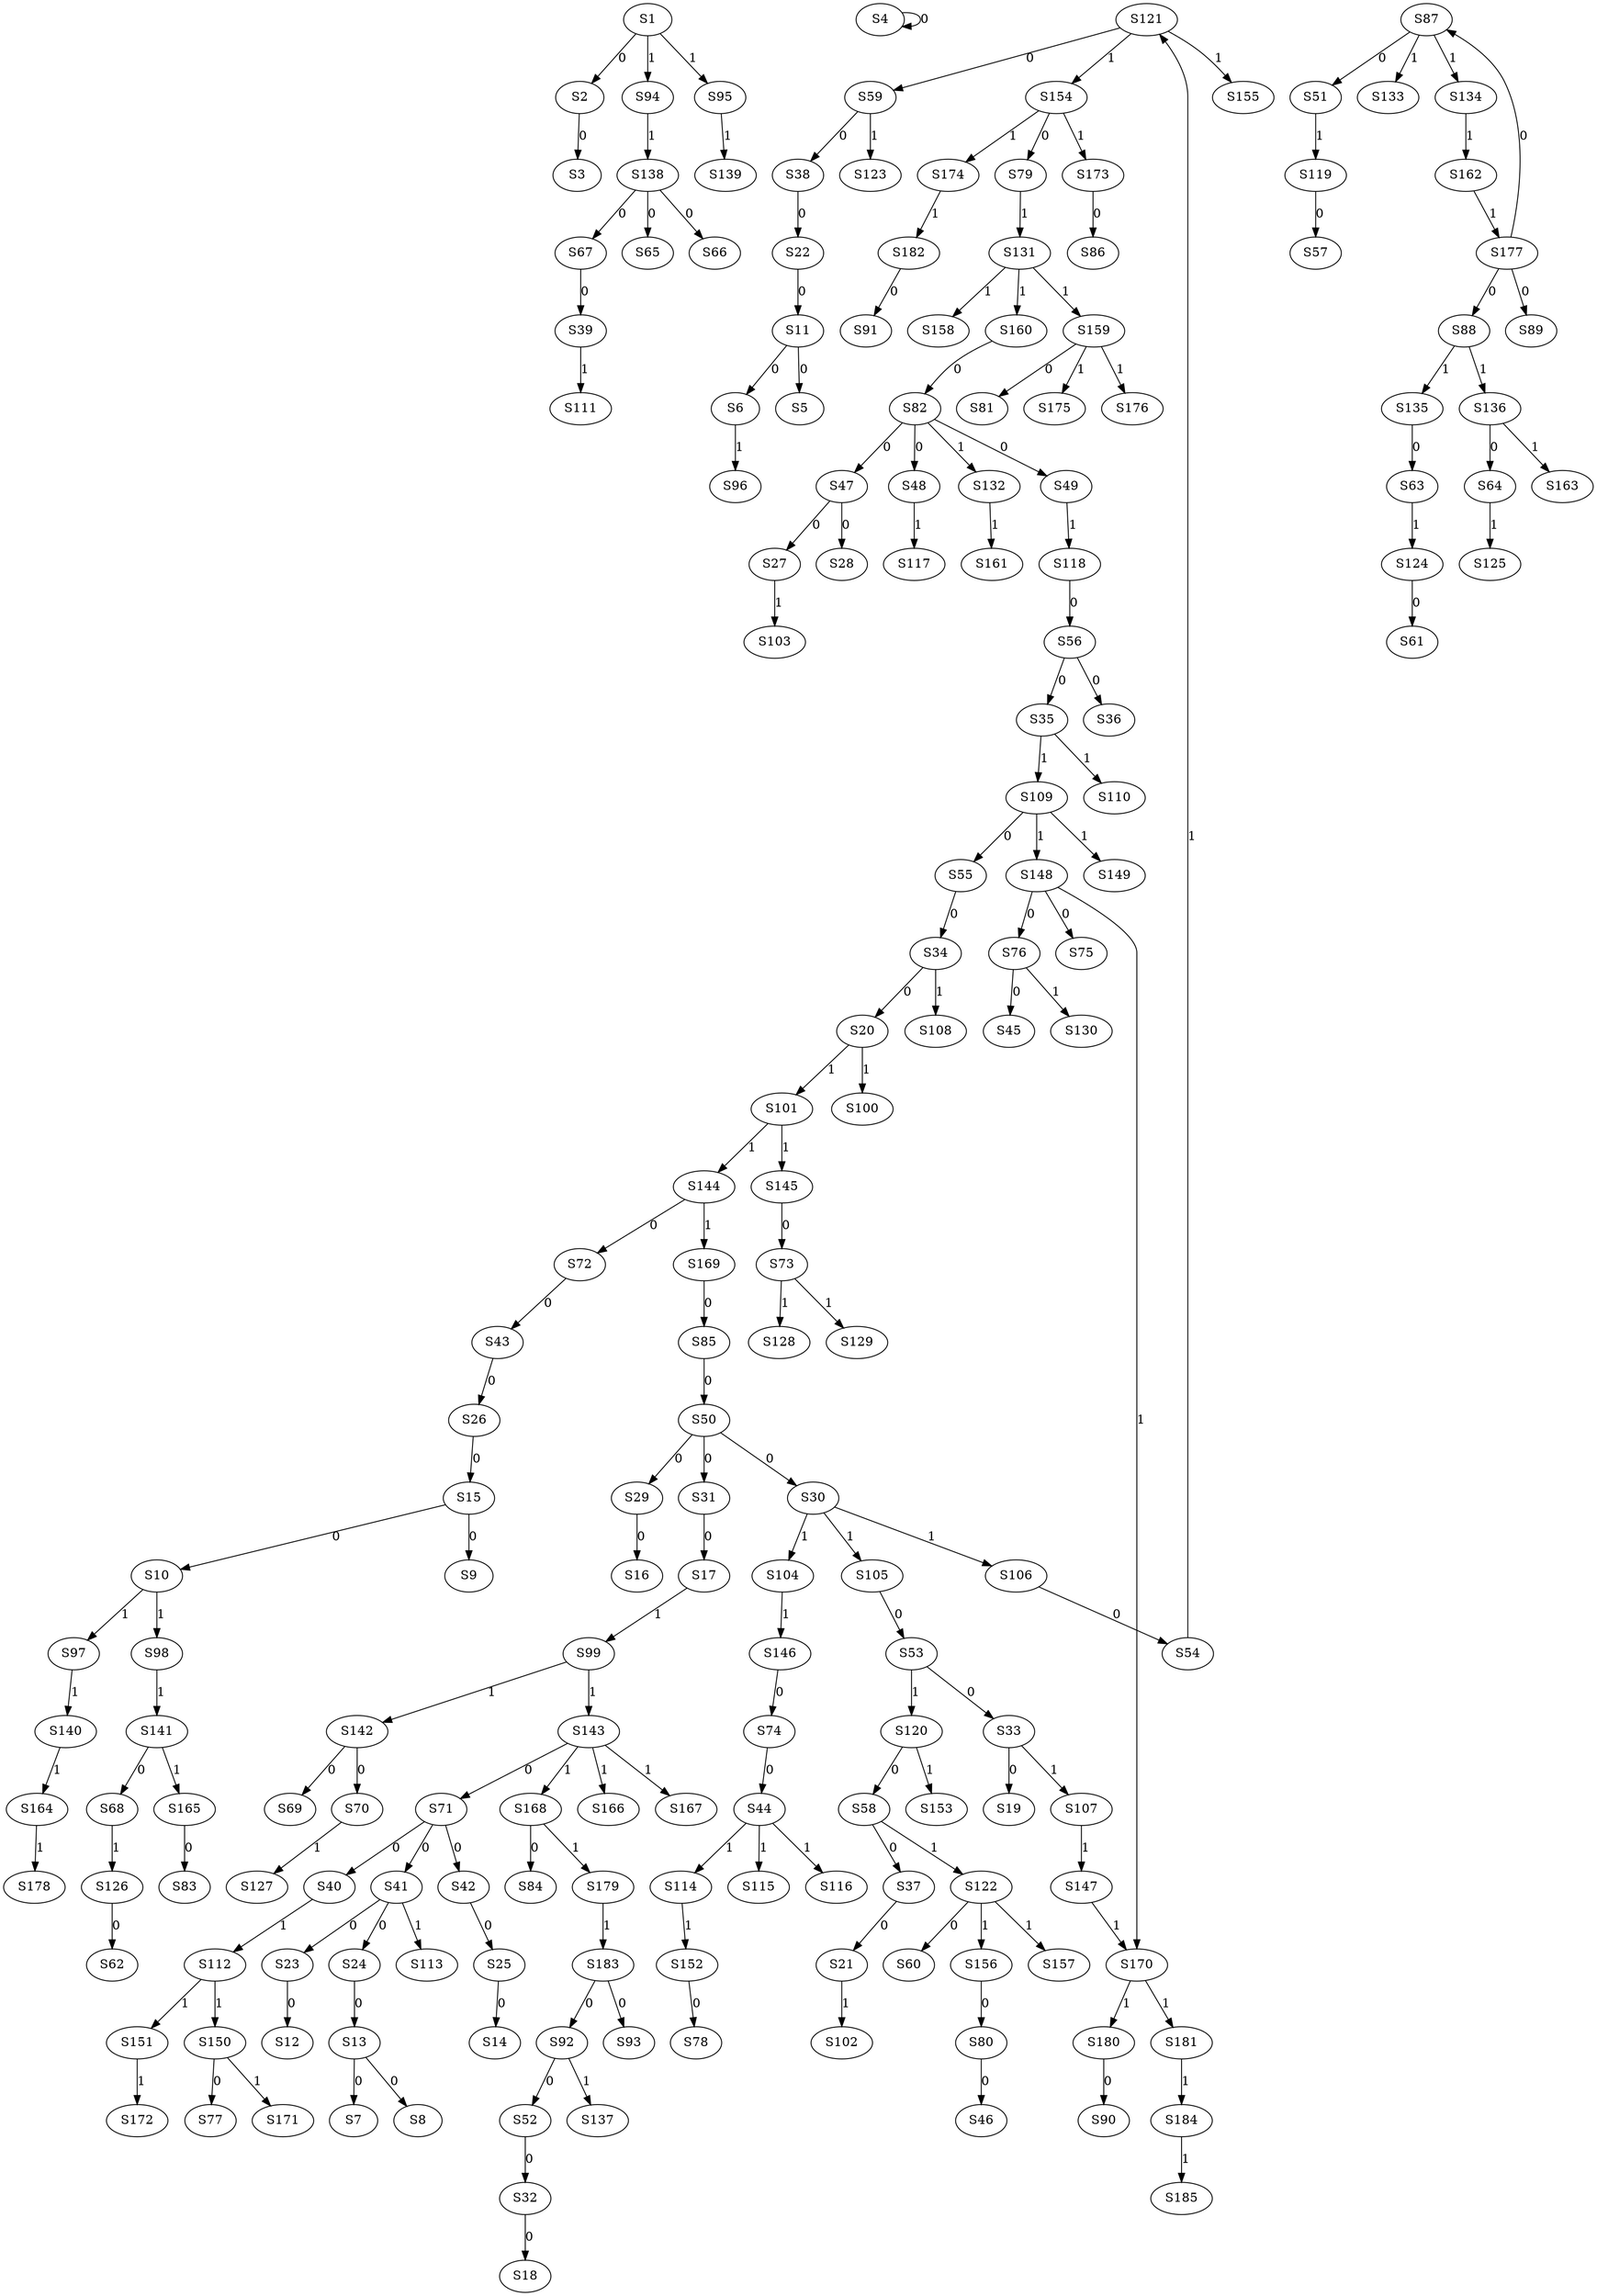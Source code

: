 strict digraph {
	S1 -> S2 [ label = 0 ];
	S2 -> S3 [ label = 0 ];
	S4 -> S4 [ label = 0 ];
	S11 -> S5 [ label = 0 ];
	S11 -> S6 [ label = 0 ];
	S13 -> S7 [ label = 0 ];
	S13 -> S8 [ label = 0 ];
	S15 -> S9 [ label = 0 ];
	S15 -> S10 [ label = 0 ];
	S22 -> S11 [ label = 0 ];
	S23 -> S12 [ label = 0 ];
	S24 -> S13 [ label = 0 ];
	S25 -> S14 [ label = 0 ];
	S26 -> S15 [ label = 0 ];
	S29 -> S16 [ label = 0 ];
	S31 -> S17 [ label = 0 ];
	S32 -> S18 [ label = 0 ];
	S33 -> S19 [ label = 0 ];
	S34 -> S20 [ label = 0 ];
	S37 -> S21 [ label = 0 ];
	S38 -> S22 [ label = 0 ];
	S41 -> S23 [ label = 0 ];
	S41 -> S24 [ label = 0 ];
	S42 -> S25 [ label = 0 ];
	S43 -> S26 [ label = 0 ];
	S47 -> S27 [ label = 0 ];
	S47 -> S28 [ label = 0 ];
	S50 -> S29 [ label = 0 ];
	S50 -> S30 [ label = 0 ];
	S50 -> S31 [ label = 0 ];
	S52 -> S32 [ label = 0 ];
	S53 -> S33 [ label = 0 ];
	S55 -> S34 [ label = 0 ];
	S56 -> S35 [ label = 0 ];
	S56 -> S36 [ label = 0 ];
	S58 -> S37 [ label = 0 ];
	S59 -> S38 [ label = 0 ];
	S67 -> S39 [ label = 0 ];
	S71 -> S40 [ label = 0 ];
	S71 -> S41 [ label = 0 ];
	S71 -> S42 [ label = 0 ];
	S72 -> S43 [ label = 0 ];
	S74 -> S44 [ label = 0 ];
	S76 -> S45 [ label = 0 ];
	S80 -> S46 [ label = 0 ];
	S82 -> S47 [ label = 0 ];
	S82 -> S48 [ label = 0 ];
	S82 -> S49 [ label = 0 ];
	S85 -> S50 [ label = 0 ];
	S87 -> S51 [ label = 0 ];
	S92 -> S52 [ label = 0 ];
	S105 -> S53 [ label = 0 ];
	S106 -> S54 [ label = 0 ];
	S109 -> S55 [ label = 0 ];
	S118 -> S56 [ label = 0 ];
	S119 -> S57 [ label = 0 ];
	S120 -> S58 [ label = 0 ];
	S121 -> S59 [ label = 0 ];
	S122 -> S60 [ label = 0 ];
	S124 -> S61 [ label = 0 ];
	S126 -> S62 [ label = 0 ];
	S135 -> S63 [ label = 0 ];
	S136 -> S64 [ label = 0 ];
	S138 -> S65 [ label = 0 ];
	S138 -> S66 [ label = 0 ];
	S138 -> S67 [ label = 0 ];
	S141 -> S68 [ label = 0 ];
	S142 -> S69 [ label = 0 ];
	S142 -> S70 [ label = 0 ];
	S143 -> S71 [ label = 0 ];
	S144 -> S72 [ label = 0 ];
	S145 -> S73 [ label = 0 ];
	S146 -> S74 [ label = 0 ];
	S148 -> S75 [ label = 0 ];
	S148 -> S76 [ label = 0 ];
	S150 -> S77 [ label = 0 ];
	S152 -> S78 [ label = 0 ];
	S154 -> S79 [ label = 0 ];
	S156 -> S80 [ label = 0 ];
	S159 -> S81 [ label = 0 ];
	S160 -> S82 [ label = 0 ];
	S165 -> S83 [ label = 0 ];
	S168 -> S84 [ label = 0 ];
	S169 -> S85 [ label = 0 ];
	S173 -> S86 [ label = 0 ];
	S177 -> S87 [ label = 0 ];
	S177 -> S88 [ label = 0 ];
	S177 -> S89 [ label = 0 ];
	S180 -> S90 [ label = 0 ];
	S182 -> S91 [ label = 0 ];
	S183 -> S92 [ label = 0 ];
	S183 -> S93 [ label = 0 ];
	S1 -> S94 [ label = 1 ];
	S1 -> S95 [ label = 1 ];
	S6 -> S96 [ label = 1 ];
	S10 -> S97 [ label = 1 ];
	S10 -> S98 [ label = 1 ];
	S17 -> S99 [ label = 1 ];
	S20 -> S100 [ label = 1 ];
	S20 -> S101 [ label = 1 ];
	S21 -> S102 [ label = 1 ];
	S27 -> S103 [ label = 1 ];
	S30 -> S104 [ label = 1 ];
	S30 -> S105 [ label = 1 ];
	S30 -> S106 [ label = 1 ];
	S33 -> S107 [ label = 1 ];
	S34 -> S108 [ label = 1 ];
	S35 -> S109 [ label = 1 ];
	S35 -> S110 [ label = 1 ];
	S39 -> S111 [ label = 1 ];
	S40 -> S112 [ label = 1 ];
	S41 -> S113 [ label = 1 ];
	S44 -> S114 [ label = 1 ];
	S44 -> S115 [ label = 1 ];
	S44 -> S116 [ label = 1 ];
	S48 -> S117 [ label = 1 ];
	S49 -> S118 [ label = 1 ];
	S51 -> S119 [ label = 1 ];
	S53 -> S120 [ label = 1 ];
	S54 -> S121 [ label = 1 ];
	S58 -> S122 [ label = 1 ];
	S59 -> S123 [ label = 1 ];
	S63 -> S124 [ label = 1 ];
	S64 -> S125 [ label = 1 ];
	S68 -> S126 [ label = 1 ];
	S70 -> S127 [ label = 1 ];
	S73 -> S128 [ label = 1 ];
	S73 -> S129 [ label = 1 ];
	S76 -> S130 [ label = 1 ];
	S79 -> S131 [ label = 1 ];
	S82 -> S132 [ label = 1 ];
	S87 -> S133 [ label = 1 ];
	S87 -> S134 [ label = 1 ];
	S88 -> S135 [ label = 1 ];
	S88 -> S136 [ label = 1 ];
	S92 -> S137 [ label = 1 ];
	S94 -> S138 [ label = 1 ];
	S95 -> S139 [ label = 1 ];
	S97 -> S140 [ label = 1 ];
	S98 -> S141 [ label = 1 ];
	S99 -> S142 [ label = 1 ];
	S99 -> S143 [ label = 1 ];
	S101 -> S144 [ label = 1 ];
	S101 -> S145 [ label = 1 ];
	S104 -> S146 [ label = 1 ];
	S107 -> S147 [ label = 1 ];
	S109 -> S148 [ label = 1 ];
	S109 -> S149 [ label = 1 ];
	S112 -> S150 [ label = 1 ];
	S112 -> S151 [ label = 1 ];
	S114 -> S152 [ label = 1 ];
	S120 -> S153 [ label = 1 ];
	S121 -> S154 [ label = 1 ];
	S121 -> S155 [ label = 1 ];
	S122 -> S156 [ label = 1 ];
	S122 -> S157 [ label = 1 ];
	S131 -> S158 [ label = 1 ];
	S131 -> S159 [ label = 1 ];
	S131 -> S160 [ label = 1 ];
	S132 -> S161 [ label = 1 ];
	S134 -> S162 [ label = 1 ];
	S136 -> S163 [ label = 1 ];
	S140 -> S164 [ label = 1 ];
	S141 -> S165 [ label = 1 ];
	S143 -> S166 [ label = 1 ];
	S143 -> S167 [ label = 1 ];
	S143 -> S168 [ label = 1 ];
	S144 -> S169 [ label = 1 ];
	S148 -> S170 [ label = 1 ];
	S150 -> S171 [ label = 1 ];
	S151 -> S172 [ label = 1 ];
	S154 -> S173 [ label = 1 ];
	S154 -> S174 [ label = 1 ];
	S159 -> S175 [ label = 1 ];
	S159 -> S176 [ label = 1 ];
	S162 -> S177 [ label = 1 ];
	S164 -> S178 [ label = 1 ];
	S168 -> S179 [ label = 1 ];
	S170 -> S180 [ label = 1 ];
	S170 -> S181 [ label = 1 ];
	S174 -> S182 [ label = 1 ];
	S179 -> S183 [ label = 1 ];
	S181 -> S184 [ label = 1 ];
	S184 -> S185 [ label = 1 ];
	S147 -> S170 [ label = 1 ];
}